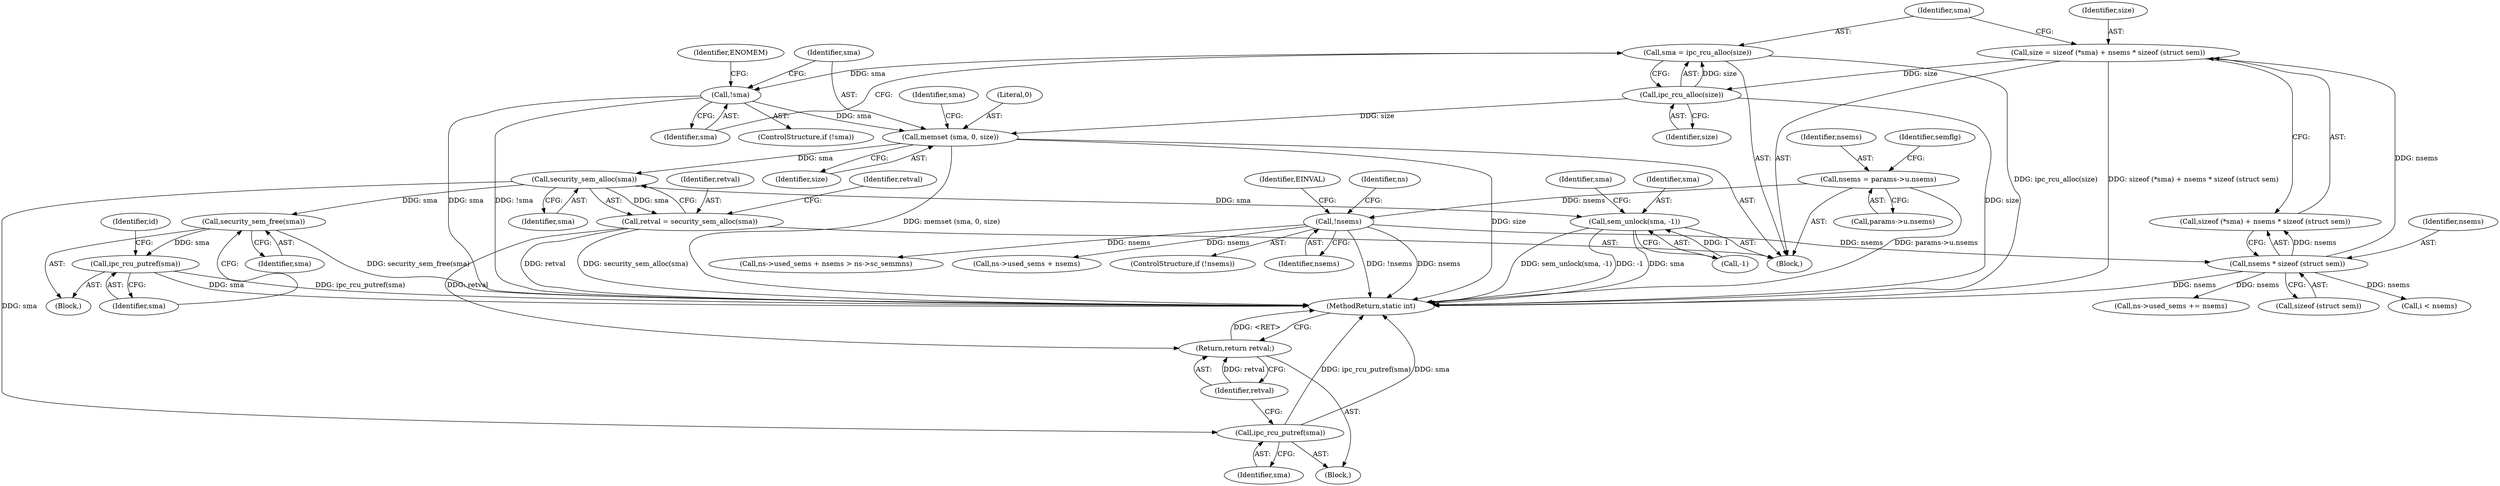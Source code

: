 digraph "0_linux_6062a8dc0517bce23e3c2f7d2fea5e22411269a3_4@pointer" {
"1000158" [label="(Call,sma = ipc_rcu_alloc(size))"];
"1000160" [label="(Call,ipc_rcu_alloc(size))"];
"1000148" [label="(Call,size = sizeof (*sma) + nsems * sizeof (struct sem))"];
"1000154" [label="(Call,nsems * sizeof (struct sem))"];
"1000130" [label="(Call,!nsems)"];
"1000115" [label="(Call,nsems = params->u.nsems)"];
"1000163" [label="(Call,!sma)"];
"1000169" [label="(Call,memset (sma, 0, size))"];
"1000198" [label="(Call,security_sem_alloc(sma))"];
"1000196" [label="(Call,retval = security_sem_alloc(sma))"];
"1000205" [label="(Return,return retval;)"];
"1000203" [label="(Call,ipc_rcu_putref(sma))"];
"1000225" [label="(Call,security_sem_free(sma))"];
"1000227" [label="(Call,ipc_rcu_putref(sma))"];
"1000299" [label="(Call,sem_unlock(sma, -1))"];
"1000224" [label="(Block,)"];
"1000116" [label="(Identifier,nsems)"];
"1000204" [label="(Identifier,sma)"];
"1000227" [label="(Call,ipc_rcu_putref(sma))"];
"1000161" [label="(Identifier,size)"];
"1000124" [label="(Identifier,semflg)"];
"1000299" [label="(Call,sem_unlock(sma, -1))"];
"1000226" [label="(Identifier,sma)"];
"1000156" [label="(Call,sizeof (struct sem))"];
"1000137" [label="(Call,ns->used_sems + nsems)"];
"1000168" [label="(Identifier,ENOMEM)"];
"1000150" [label="(Call,sizeof (*sma) + nsems * sizeof (struct sem))"];
"1000134" [label="(Identifier,EINVAL)"];
"1000309" [label="(MethodReturn,static int)"];
"1000203" [label="(Call,ipc_rcu_putref(sma))"];
"1000155" [label="(Identifier,nsems)"];
"1000115" [label="(Call,nsems = params->u.nsems)"];
"1000164" [label="(Identifier,sma)"];
"1000230" [label="(Identifier,id)"];
"1000159" [label="(Identifier,sma)"];
"1000198" [label="(Call,security_sem_alloc(sma))"];
"1000162" [label="(ControlStructure,if (!sma))"];
"1000250" [label="(Call,i < nsems)"];
"1000129" [label="(ControlStructure,if (!nsems))"];
"1000171" [label="(Literal,0)"];
"1000197" [label="(Identifier,retval)"];
"1000130" [label="(Call,!nsems)"];
"1000205" [label="(Return,return retval;)"];
"1000201" [label="(Identifier,retval)"];
"1000117" [label="(Call,params->u.nsems)"];
"1000176" [label="(Identifier,sma)"];
"1000301" [label="(Call,-1)"];
"1000170" [label="(Identifier,sma)"];
"1000103" [label="(Block,)"];
"1000231" [label="(Call,ns->used_sems += nsems)"];
"1000139" [label="(Identifier,ns)"];
"1000306" [label="(Identifier,sma)"];
"1000158" [label="(Call,sma = ipc_rcu_alloc(size))"];
"1000196" [label="(Call,retval = security_sem_alloc(sma))"];
"1000206" [label="(Identifier,retval)"];
"1000148" [label="(Call,size = sizeof (*sma) + nsems * sizeof (struct sem))"];
"1000228" [label="(Identifier,sma)"];
"1000163" [label="(Call,!sma)"];
"1000149" [label="(Identifier,size)"];
"1000300" [label="(Identifier,sma)"];
"1000154" [label="(Call,nsems * sizeof (struct sem))"];
"1000225" [label="(Call,security_sem_free(sma))"];
"1000172" [label="(Identifier,size)"];
"1000160" [label="(Call,ipc_rcu_alloc(size))"];
"1000202" [label="(Block,)"];
"1000131" [label="(Identifier,nsems)"];
"1000199" [label="(Identifier,sma)"];
"1000169" [label="(Call,memset (sma, 0, size))"];
"1000136" [label="(Call,ns->used_sems + nsems > ns->sc_semmns)"];
"1000158" -> "1000103"  [label="AST: "];
"1000158" -> "1000160"  [label="CFG: "];
"1000159" -> "1000158"  [label="AST: "];
"1000160" -> "1000158"  [label="AST: "];
"1000164" -> "1000158"  [label="CFG: "];
"1000158" -> "1000309"  [label="DDG: ipc_rcu_alloc(size)"];
"1000160" -> "1000158"  [label="DDG: size"];
"1000158" -> "1000163"  [label="DDG: sma"];
"1000160" -> "1000161"  [label="CFG: "];
"1000161" -> "1000160"  [label="AST: "];
"1000160" -> "1000309"  [label="DDG: size"];
"1000148" -> "1000160"  [label="DDG: size"];
"1000160" -> "1000169"  [label="DDG: size"];
"1000148" -> "1000103"  [label="AST: "];
"1000148" -> "1000150"  [label="CFG: "];
"1000149" -> "1000148"  [label="AST: "];
"1000150" -> "1000148"  [label="AST: "];
"1000159" -> "1000148"  [label="CFG: "];
"1000148" -> "1000309"  [label="DDG: sizeof (*sma) + nsems * sizeof (struct sem)"];
"1000154" -> "1000148"  [label="DDG: nsems"];
"1000154" -> "1000150"  [label="AST: "];
"1000154" -> "1000156"  [label="CFG: "];
"1000155" -> "1000154"  [label="AST: "];
"1000156" -> "1000154"  [label="AST: "];
"1000150" -> "1000154"  [label="CFG: "];
"1000154" -> "1000309"  [label="DDG: nsems"];
"1000154" -> "1000150"  [label="DDG: nsems"];
"1000130" -> "1000154"  [label="DDG: nsems"];
"1000154" -> "1000231"  [label="DDG: nsems"];
"1000154" -> "1000250"  [label="DDG: nsems"];
"1000130" -> "1000129"  [label="AST: "];
"1000130" -> "1000131"  [label="CFG: "];
"1000131" -> "1000130"  [label="AST: "];
"1000134" -> "1000130"  [label="CFG: "];
"1000139" -> "1000130"  [label="CFG: "];
"1000130" -> "1000309"  [label="DDG: !nsems"];
"1000130" -> "1000309"  [label="DDG: nsems"];
"1000115" -> "1000130"  [label="DDG: nsems"];
"1000130" -> "1000136"  [label="DDG: nsems"];
"1000130" -> "1000137"  [label="DDG: nsems"];
"1000115" -> "1000103"  [label="AST: "];
"1000115" -> "1000117"  [label="CFG: "];
"1000116" -> "1000115"  [label="AST: "];
"1000117" -> "1000115"  [label="AST: "];
"1000124" -> "1000115"  [label="CFG: "];
"1000115" -> "1000309"  [label="DDG: params->u.nsems"];
"1000163" -> "1000162"  [label="AST: "];
"1000163" -> "1000164"  [label="CFG: "];
"1000164" -> "1000163"  [label="AST: "];
"1000168" -> "1000163"  [label="CFG: "];
"1000170" -> "1000163"  [label="CFG: "];
"1000163" -> "1000309"  [label="DDG: sma"];
"1000163" -> "1000309"  [label="DDG: !sma"];
"1000163" -> "1000169"  [label="DDG: sma"];
"1000169" -> "1000103"  [label="AST: "];
"1000169" -> "1000172"  [label="CFG: "];
"1000170" -> "1000169"  [label="AST: "];
"1000171" -> "1000169"  [label="AST: "];
"1000172" -> "1000169"  [label="AST: "];
"1000176" -> "1000169"  [label="CFG: "];
"1000169" -> "1000309"  [label="DDG: size"];
"1000169" -> "1000309"  [label="DDG: memset (sma, 0, size)"];
"1000169" -> "1000198"  [label="DDG: sma"];
"1000198" -> "1000196"  [label="AST: "];
"1000198" -> "1000199"  [label="CFG: "];
"1000199" -> "1000198"  [label="AST: "];
"1000196" -> "1000198"  [label="CFG: "];
"1000198" -> "1000196"  [label="DDG: sma"];
"1000198" -> "1000203"  [label="DDG: sma"];
"1000198" -> "1000225"  [label="DDG: sma"];
"1000198" -> "1000299"  [label="DDG: sma"];
"1000196" -> "1000103"  [label="AST: "];
"1000197" -> "1000196"  [label="AST: "];
"1000201" -> "1000196"  [label="CFG: "];
"1000196" -> "1000309"  [label="DDG: retval"];
"1000196" -> "1000309"  [label="DDG: security_sem_alloc(sma)"];
"1000196" -> "1000205"  [label="DDG: retval"];
"1000205" -> "1000202"  [label="AST: "];
"1000205" -> "1000206"  [label="CFG: "];
"1000206" -> "1000205"  [label="AST: "];
"1000309" -> "1000205"  [label="CFG: "];
"1000205" -> "1000309"  [label="DDG: <RET>"];
"1000206" -> "1000205"  [label="DDG: retval"];
"1000203" -> "1000202"  [label="AST: "];
"1000203" -> "1000204"  [label="CFG: "];
"1000204" -> "1000203"  [label="AST: "];
"1000206" -> "1000203"  [label="CFG: "];
"1000203" -> "1000309"  [label="DDG: ipc_rcu_putref(sma)"];
"1000203" -> "1000309"  [label="DDG: sma"];
"1000225" -> "1000224"  [label="AST: "];
"1000225" -> "1000226"  [label="CFG: "];
"1000226" -> "1000225"  [label="AST: "];
"1000228" -> "1000225"  [label="CFG: "];
"1000225" -> "1000309"  [label="DDG: security_sem_free(sma)"];
"1000225" -> "1000227"  [label="DDG: sma"];
"1000227" -> "1000224"  [label="AST: "];
"1000227" -> "1000228"  [label="CFG: "];
"1000228" -> "1000227"  [label="AST: "];
"1000230" -> "1000227"  [label="CFG: "];
"1000227" -> "1000309"  [label="DDG: ipc_rcu_putref(sma)"];
"1000227" -> "1000309"  [label="DDG: sma"];
"1000299" -> "1000103"  [label="AST: "];
"1000299" -> "1000301"  [label="CFG: "];
"1000300" -> "1000299"  [label="AST: "];
"1000301" -> "1000299"  [label="AST: "];
"1000306" -> "1000299"  [label="CFG: "];
"1000299" -> "1000309"  [label="DDG: sem_unlock(sma, -1)"];
"1000299" -> "1000309"  [label="DDG: -1"];
"1000299" -> "1000309"  [label="DDG: sma"];
"1000301" -> "1000299"  [label="DDG: 1"];
}
